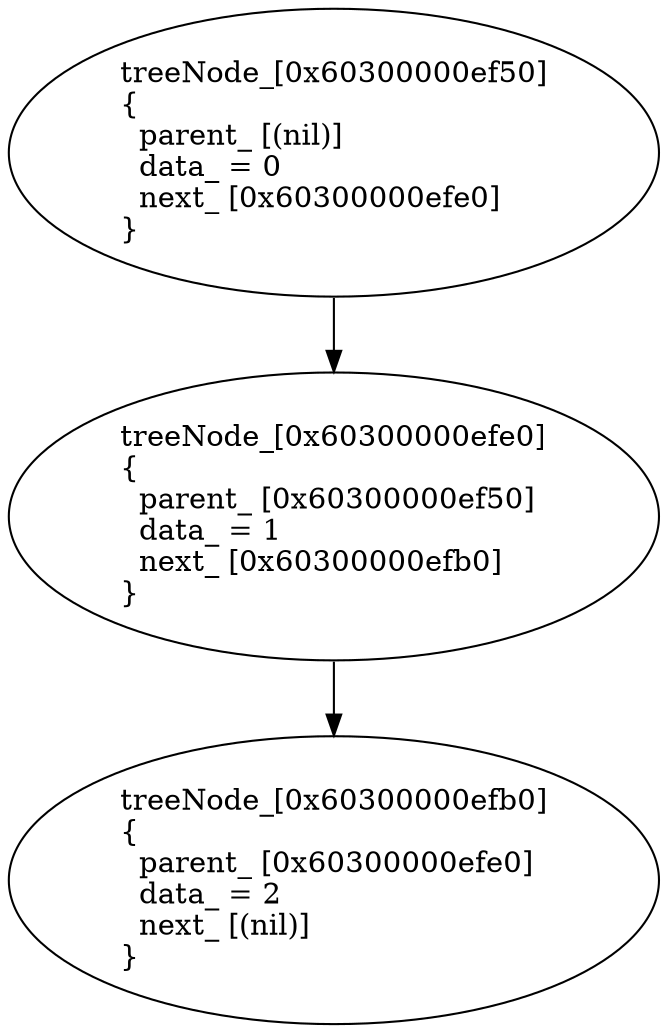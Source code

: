 digraph graf {
treeNode_0x60300000ef50 [label="treeNode_[0x60300000ef50]\l{\l  parent_ [(nil)]\l  data_ = 0\l  next_ [0x60300000efe0]\l}\l"]
treeNode_0x60300000ef50->treeNode_0x60300000efe0
treeNode_0x60300000efe0 [label="treeNode_[0x60300000efe0]\l{\l  parent_ [0x60300000ef50]\l  data_ = 1\l  next_ [0x60300000efb0]\l}\l"]
treeNode_0x60300000efe0->treeNode_0x60300000efb0
treeNode_0x60300000efb0 [label="treeNode_[0x60300000efb0]\l{\l  parent_ [0x60300000efe0]\l  data_ = 2\l  next_ [(nil)]\l}\l"]
}